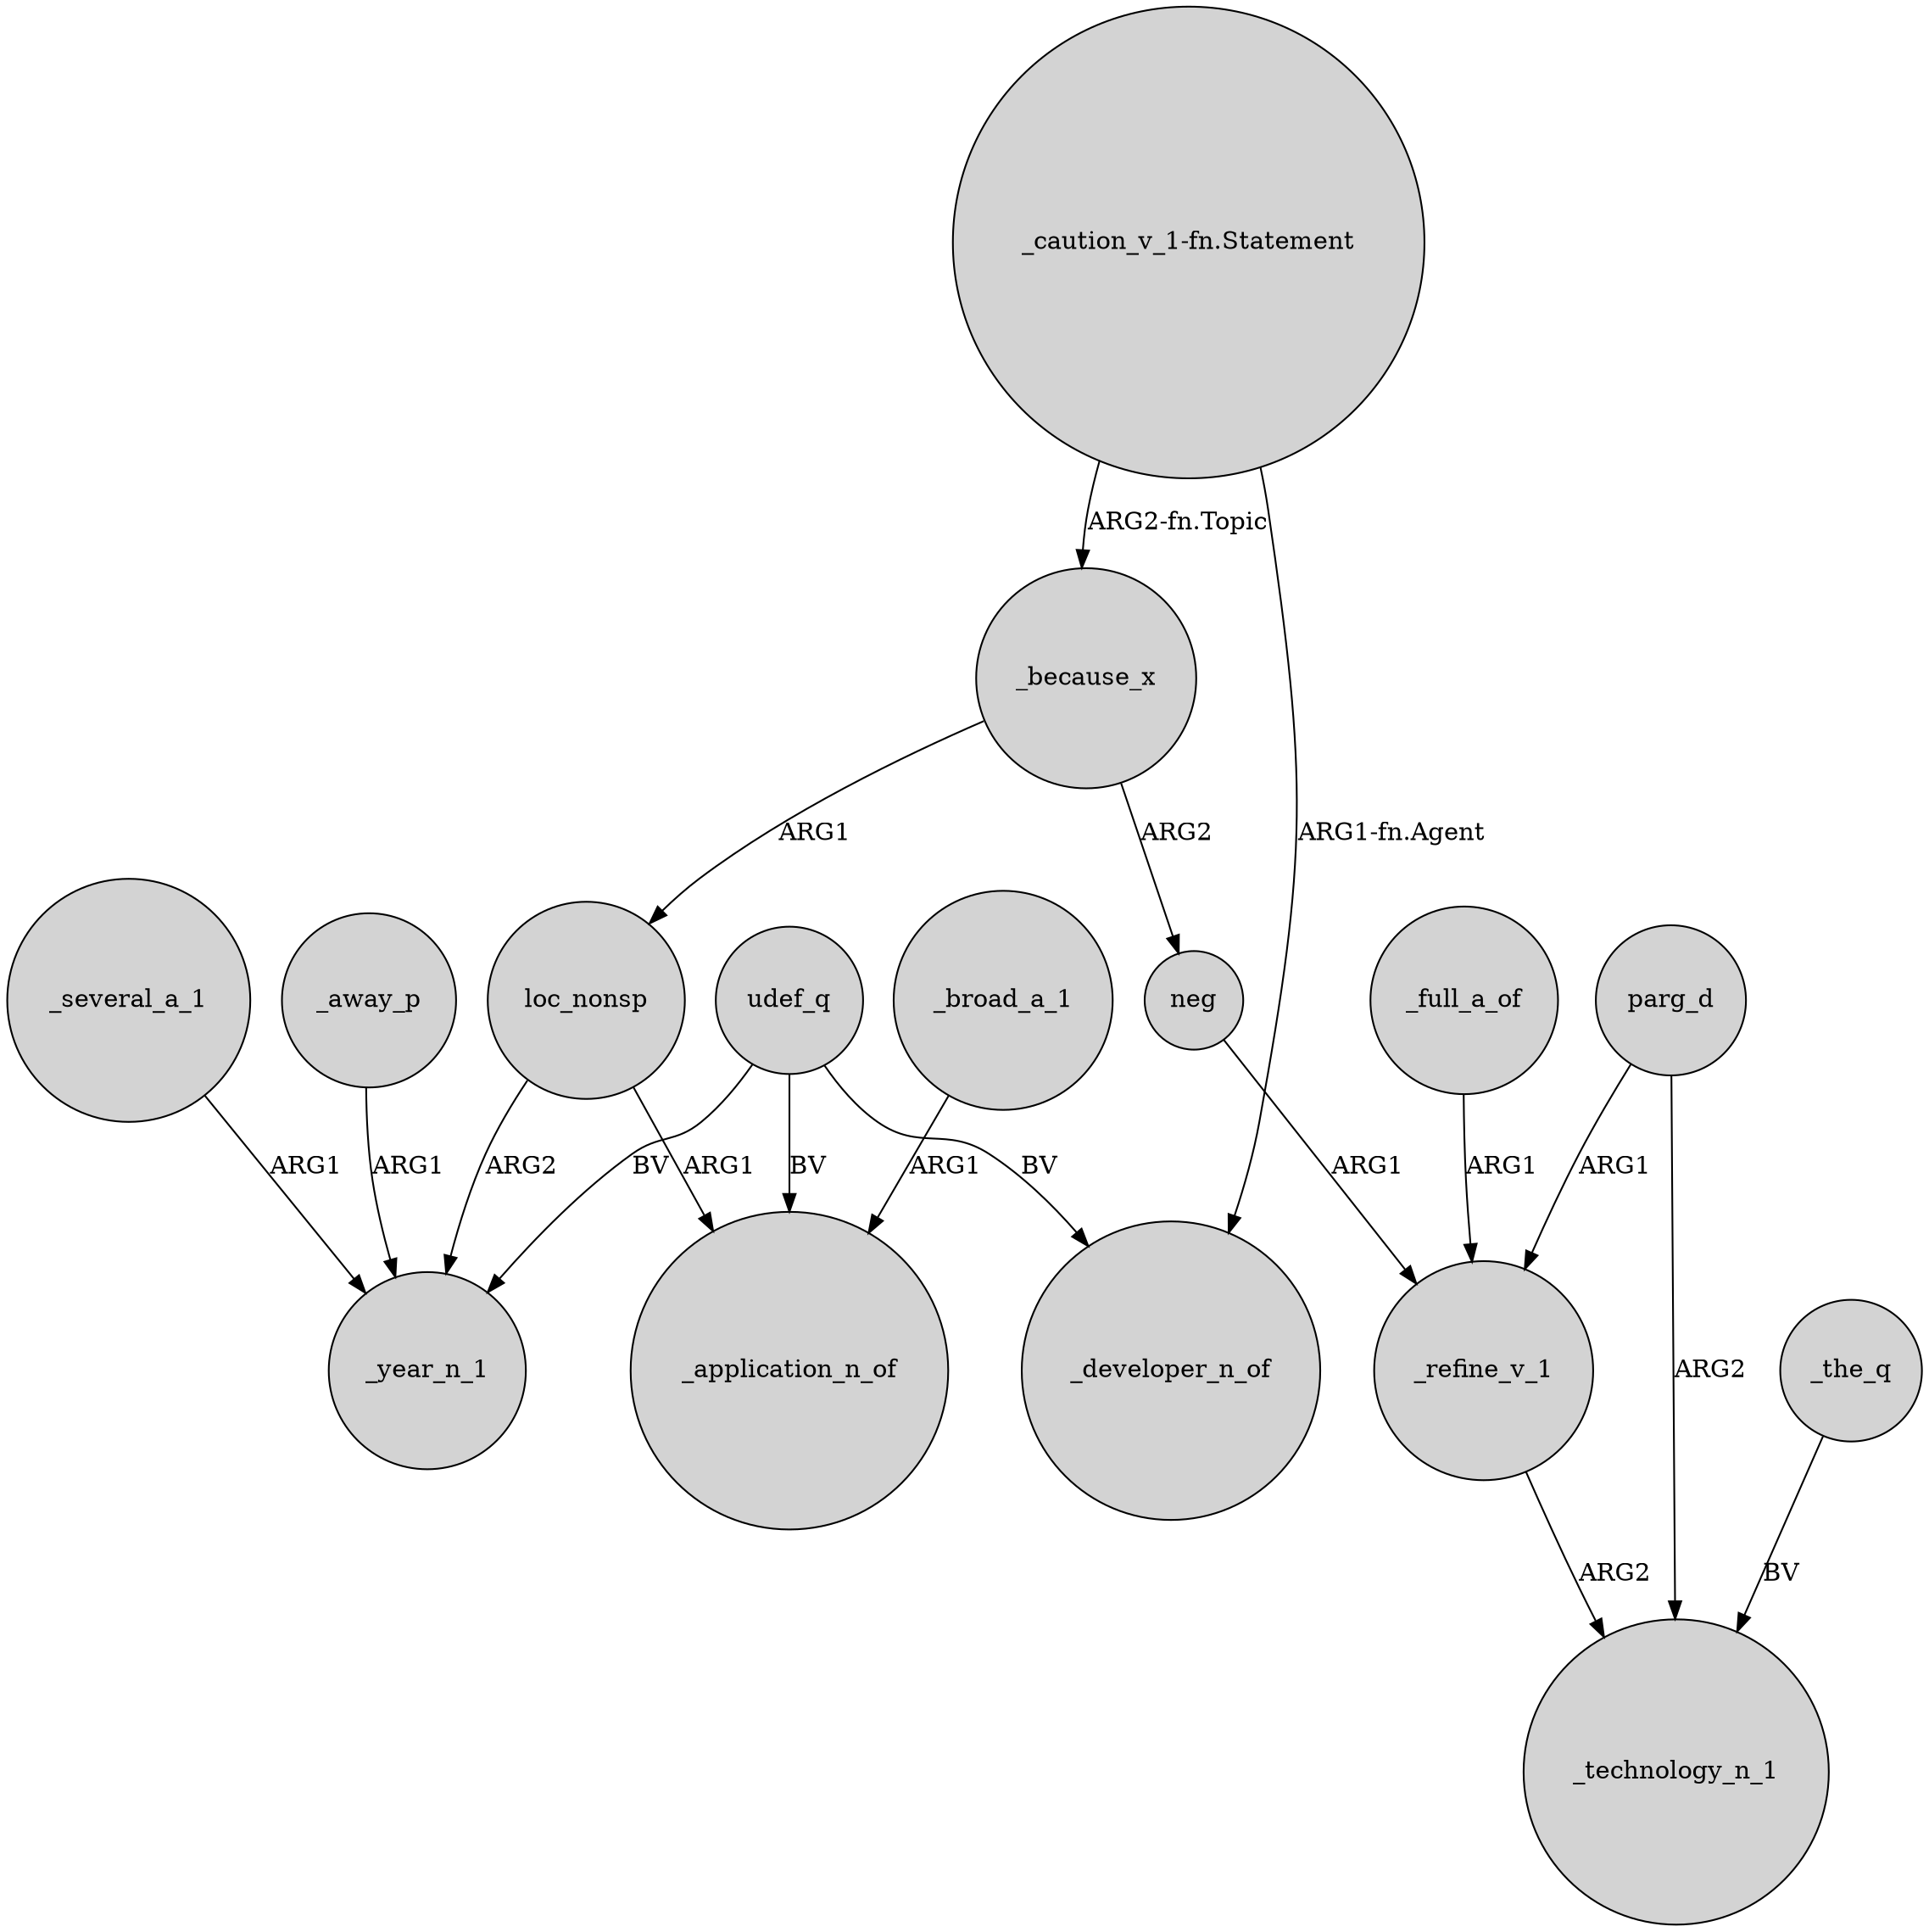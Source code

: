 digraph {
	node [shape=circle style=filled]
	_because_x -> loc_nonsp [label=ARG1]
	parg_d -> _refine_v_1 [label=ARG1]
	loc_nonsp -> _application_n_of [label=ARG1]
	udef_q -> _year_n_1 [label=BV]
	_the_q -> _technology_n_1 [label=BV]
	"_caution_v_1-fn.Statement" -> _developer_n_of [label="ARG1-fn.Agent"]
	udef_q -> _developer_n_of [label=BV]
	"_caution_v_1-fn.Statement" -> _because_x [label="ARG2-fn.Topic"]
	_full_a_of -> _refine_v_1 [label=ARG1]
	_refine_v_1 -> _technology_n_1 [label=ARG2]
	_several_a_1 -> _year_n_1 [label=ARG1]
	loc_nonsp -> _year_n_1 [label=ARG2]
	neg -> _refine_v_1 [label=ARG1]
	udef_q -> _application_n_of [label=BV]
	_because_x -> neg [label=ARG2]
	_away_p -> _year_n_1 [label=ARG1]
	_broad_a_1 -> _application_n_of [label=ARG1]
	parg_d -> _technology_n_1 [label=ARG2]
}
